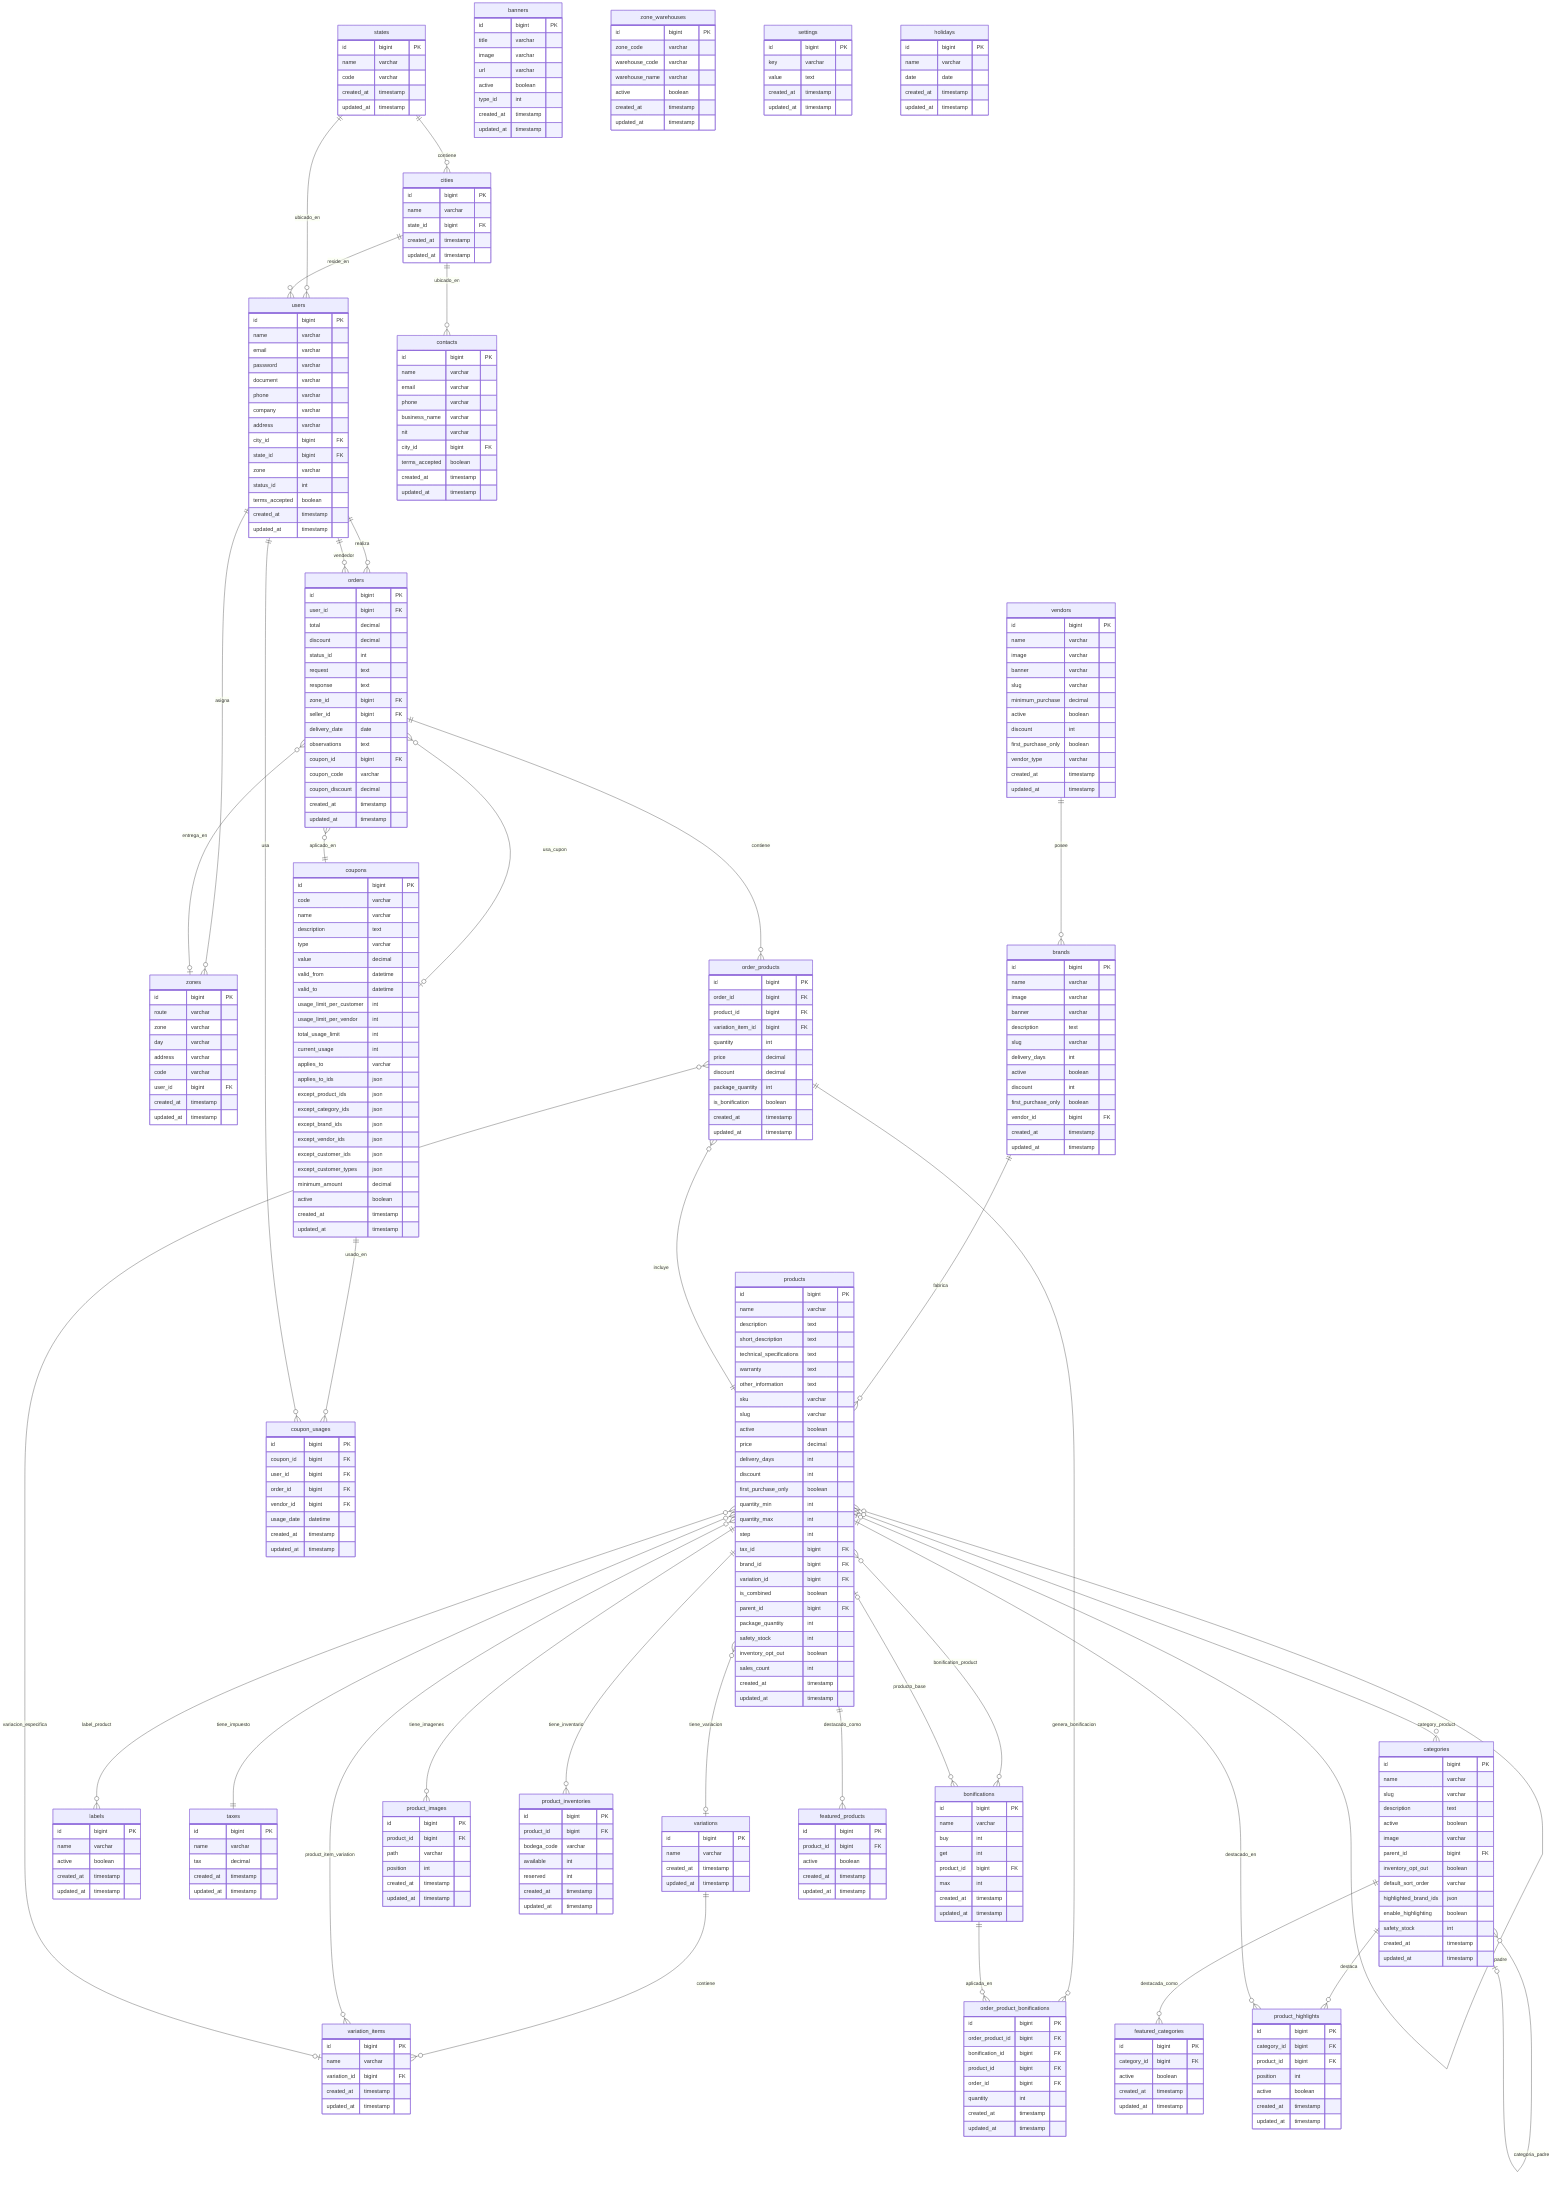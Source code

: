 erDiagram
    %% Entidades de Usuarios y Geografía
    users {
        id bigint PK
        name varchar
        email varchar
        password varchar
        document varchar
        phone varchar
        company varchar
        address varchar
        city_id bigint FK
        state_id bigint FK
        zone varchar
        status_id int
        terms_accepted boolean
        created_at timestamp
        updated_at timestamp
    }
    
    states {
        id bigint PK
        name varchar
        code varchar
        created_at timestamp
        updated_at timestamp
    }
    
    cities {
        id bigint PK
        name varchar
        state_id bigint FK
        created_at timestamp
        updated_at timestamp
    }
    
    zones {
        id bigint PK
        route varchar
        zone varchar
        day varchar
        address varchar
        code varchar
        user_id bigint FK
        created_at timestamp
        updated_at timestamp
    }
    
    %% Entidades de Proveedores y Marcas
    vendors {
        id bigint PK
        name varchar
        image varchar
        banner varchar
        slug varchar
        minimum_purchase decimal
        active boolean
        discount int
        first_purchase_only boolean
        vendor_type varchar
        created_at timestamp
        updated_at timestamp
    }
    
    brands {
        id bigint PK
        name varchar
        image varchar
        banner varchar
        description text
        slug varchar
        delivery_days int
        active boolean
        discount int
        first_purchase_only boolean
        vendor_id bigint FK
        created_at timestamp
        updated_at timestamp
    }
    
    %% Entidades de Productos
    products {
        id bigint PK
        name varchar
        description text
        short_description text
        technical_specifications text
        warranty text
        other_information text
        sku varchar
        slug varchar
        active boolean
        price decimal
        delivery_days int
        discount int
        first_purchase_only boolean
        quantity_min int
        quantity_max int
        step int
        tax_id bigint FK
        brand_id bigint FK
        variation_id bigint FK
        is_combined boolean
        parent_id bigint FK
        package_quantity int
        safety_stock int
        inventory_opt_out boolean
        sales_count int
        created_at timestamp
        updated_at timestamp
    }
    
    categories {
        id bigint PK
        name varchar
        slug varchar
        description text
        active boolean
        image varchar
        parent_id bigint FK
        inventory_opt_out boolean
        default_sort_order varchar
        highlighted_brand_ids json
        enable_highlighting boolean
        safety_stock int
        created_at timestamp
        updated_at timestamp
    }
    
    labels {
        id bigint PK
        name varchar
        active boolean
        created_at timestamp
        updated_at timestamp
    }
    
    taxes {
        id bigint PK
        name varchar
        tax decimal
        created_at timestamp
        updated_at timestamp
    }
    
    %% Variaciones de Productos
    variations {
        id bigint PK
        name varchar
        created_at timestamp
        updated_at timestamp
    }
    
    variation_items {
        id bigint PK
        name varchar
        variation_id bigint FK
        created_at timestamp
        updated_at timestamp
    }
    
    %% Imágenes y Medios
    product_images {
        id bigint PK
        product_id bigint FK
        path varchar
        position int
        created_at timestamp
        updated_at timestamp
    }
    
    banners {
        id bigint PK
        title varchar
        image varchar
        url varchar
        active boolean
        type_id int
        created_at timestamp
        updated_at timestamp
    }
    
    %% Inventario
    product_inventories {
        id bigint PK
        product_id bigint FK
        bodega_code varchar
        available int
        reserved int
        created_at timestamp
        updated_at timestamp
    }
    
    zone_warehouses {
        id bigint PK
        zone_code varchar
        warehouse_code varchar
        warehouse_name varchar
        active boolean
        created_at timestamp
        updated_at timestamp
    }
    
    %% Sistema de Órdenes
    orders {
        id bigint PK
        user_id bigint FK
        total decimal
        discount decimal
        status_id int
        request text
        response text
        zone_id bigint FK
        seller_id bigint FK
        delivery_date date
        observations text
        coupon_id bigint FK
        coupon_code varchar
        coupon_discount decimal
        created_at timestamp
        updated_at timestamp
    }
    
    order_products {
        id bigint PK
        order_id bigint FK
        product_id bigint FK
        variation_item_id bigint FK
        quantity int
        price decimal
        discount decimal
        package_quantity int
        is_bonification boolean
        created_at timestamp
        updated_at timestamp
    }
    
    order_product_bonifications {
        id bigint PK
        order_product_id bigint FK
        bonification_id bigint FK
        product_id bigint FK
        order_id bigint FK
        quantity int
        created_at timestamp
        updated_at timestamp
    }
    
    %% Bonificaciones y Cupones
    bonifications {
        id bigint PK
        name varchar
        buy int
        get int
        product_id bigint FK
        max int
        created_at timestamp
        updated_at timestamp
    }
    
    coupons {
        id bigint PK
        code varchar
        name varchar
        description text
        type varchar
        value decimal
        valid_from datetime
        valid_to datetime
        usage_limit_per_customer int
        usage_limit_per_vendor int
        total_usage_limit int
        current_usage int
        applies_to varchar
        applies_to_ids json
        except_product_ids json
        except_category_ids json
        except_brand_ids json
        except_vendor_ids json
        except_customer_ids json
        except_customer_types json
        minimum_amount decimal
        active boolean
        created_at timestamp
        updated_at timestamp
    }
    
    coupon_usages {
        id bigint PK
        coupon_id bigint FK
        user_id bigint FK
        order_id bigint FK
        vendor_id bigint FK
        usage_date datetime
        created_at timestamp
        updated_at timestamp
    }
    
    %% Productos Destacados
    featured_products {
        id bigint PK
        product_id bigint FK
        active boolean
        created_at timestamp
        updated_at timestamp
    }
    
    featured_categories {
        id bigint PK
        category_id bigint FK
        active boolean
        created_at timestamp
        updated_at timestamp
    }
    
    product_highlights {
        id bigint PK
        category_id bigint FK
        product_id bigint FK
        position int
        active boolean
        created_at timestamp
        updated_at timestamp
    }
    
    %% Configuración
    settings {
        id bigint PK
        key varchar
        value text
        created_at timestamp
        updated_at timestamp
    }
    
    holidays {
        id bigint PK
        name varchar
        date date
        created_at timestamp
        updated_at timestamp
    }
    
    contacts {
        id bigint PK
        name varchar
        email varchar
        phone varchar
        business_name varchar
        nit varchar
        city_id bigint FK
        terms_accepted boolean
        created_at timestamp
        updated_at timestamp
    }
    
    %% Relaciones Geográficas
    users ||--o{ zones : "asigna"
    states ||--o{ cities : "contiene"
    states ||--o{ users : "ubicado_en"
    cities ||--o{ users : "reside_en"
    cities ||--o{ contacts : "ubicado_en"
    
    %% Relaciones de Proveedores
    vendors ||--o{ brands : "posee"
    brands ||--o{ products : "fabrica"
    
    %% Relaciones de Productos
    products }o--|| taxes : "tiene_impuesto"
    products }o--o| variations : "tiene_variacion"
    products ||--o{ product_images : "tiene_imagenes"
    products ||--o{ product_inventories : "tiene_inventario"
    products }o--o| products : "producto_padre"
    
    %% Relaciones Many-to-Many
    products }o--o{ categories : "category_product"
    products }o--o{ labels : "label_product"
    products }o--o{ bonifications : "bonification_product"
    variations ||--o{ variation_items : "contiene"
    products }o--o{ variation_items : "product_item_variation"
    
    %% Relaciones de Órdenes
    users ||--o{ orders : "realiza"
    orders ||--o{ order_products : "contiene"
    orders }o--o| coupons : "usa_cupon"
    orders }o--o| zones : "entrega_en"
    users ||--o{ orders : "vendedor"
    order_products ||--o{ order_product_bonifications : "genera_bonificacion"
    order_products }o--|| products : "incluye"
    order_products }o--o| variation_items : "variacion_especifica"
    
    %% Relaciones de Bonificaciones
    bonifications }o--o| products : "producto_base"
    bonifications ||--o{ order_product_bonifications : "aplicada_en"
    
    %% Relaciones de Cupones
    coupons ||--o{ coupon_usages : "usado_en"
    coupons ||--o{ orders : "aplicado_en"
    users ||--o{ coupon_usages : "usa"
    
    %% Relaciones de Destacados
    products ||--o{ featured_products : "destacado_como"
    categories ||--o{ featured_categories : "destacada_como"
    categories ||--o{ product_highlights : "destaca"
    products ||--o{ product_highlights : "destacado_en"
    
    %% Relaciones de Categorías
    categories }o--o| categories : "categoria_padre"
